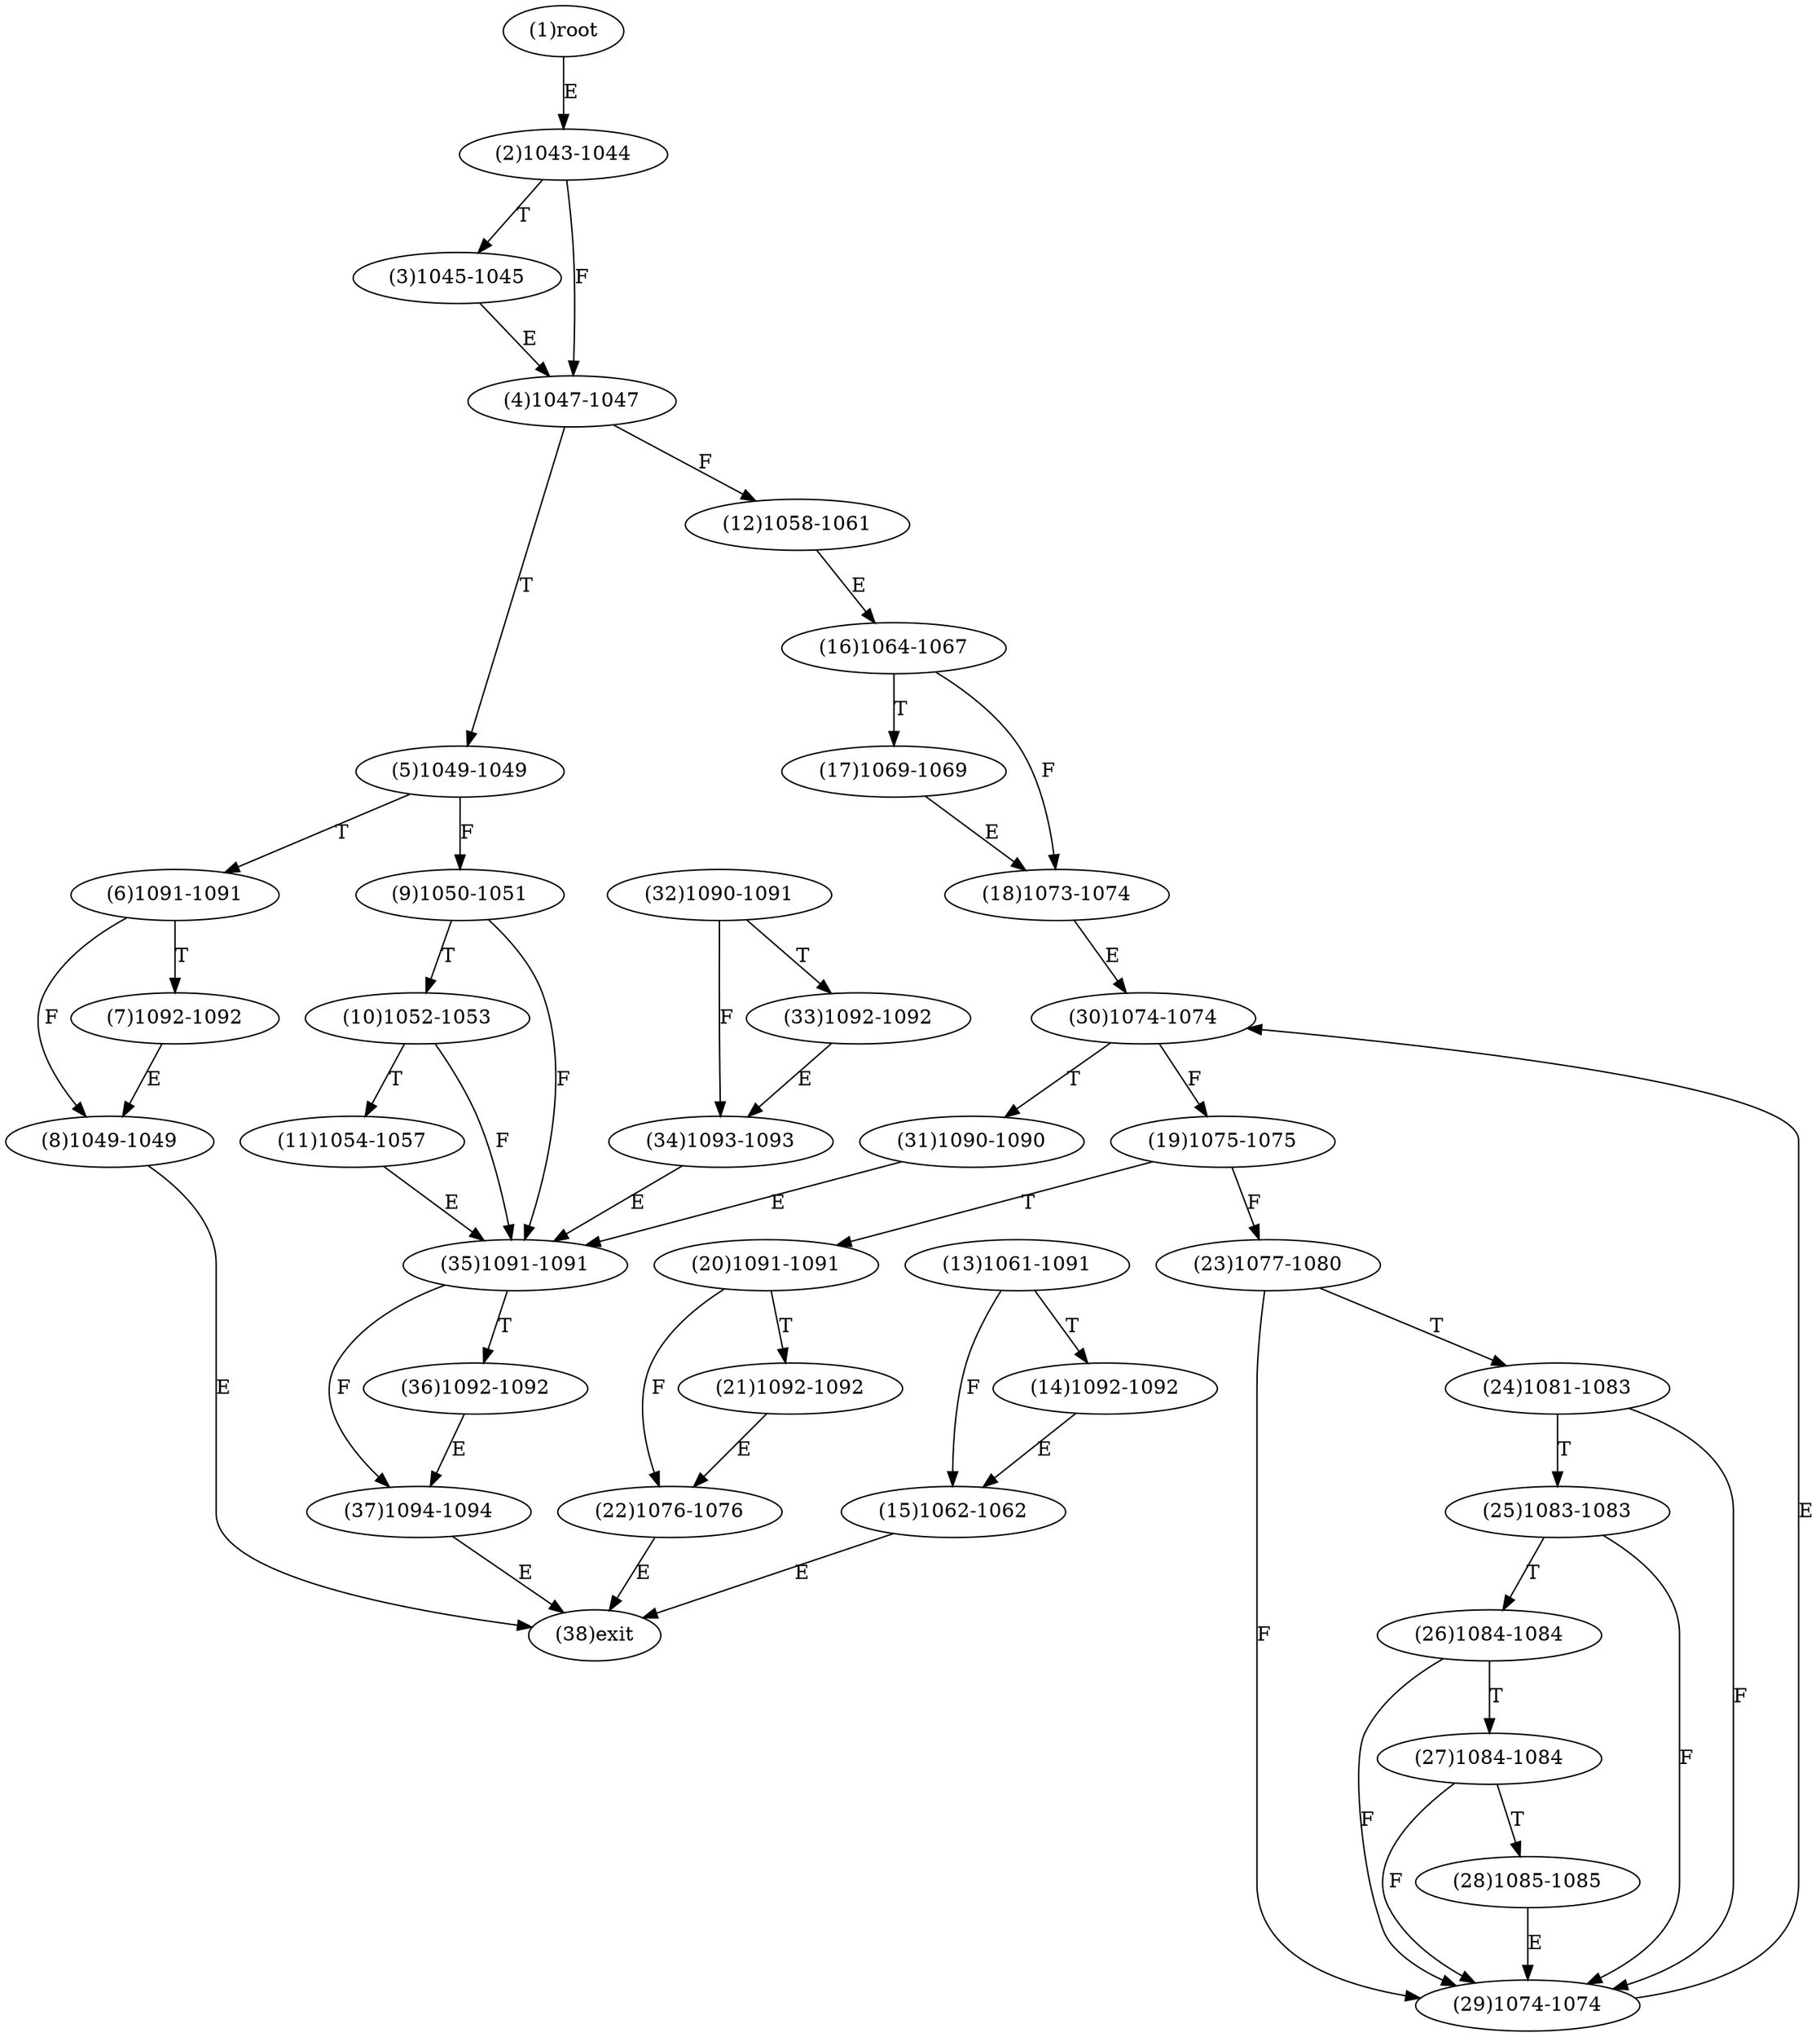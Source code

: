 digraph "" { 
1[ label="(1)root"];
2[ label="(2)1043-1044"];
3[ label="(3)1045-1045"];
4[ label="(4)1047-1047"];
5[ label="(5)1049-1049"];
6[ label="(6)1091-1091"];
7[ label="(7)1092-1092"];
8[ label="(8)1049-1049"];
9[ label="(9)1050-1051"];
10[ label="(10)1052-1053"];
11[ label="(11)1054-1057"];
12[ label="(12)1058-1061"];
13[ label="(13)1061-1091"];
14[ label="(14)1092-1092"];
15[ label="(15)1062-1062"];
17[ label="(17)1069-1069"];
16[ label="(16)1064-1067"];
19[ label="(19)1075-1075"];
18[ label="(18)1073-1074"];
21[ label="(21)1092-1092"];
20[ label="(20)1091-1091"];
23[ label="(23)1077-1080"];
22[ label="(22)1076-1076"];
25[ label="(25)1083-1083"];
24[ label="(24)1081-1083"];
27[ label="(27)1084-1084"];
26[ label="(26)1084-1084"];
29[ label="(29)1074-1074"];
28[ label="(28)1085-1085"];
31[ label="(31)1090-1090"];
30[ label="(30)1074-1074"];
34[ label="(34)1093-1093"];
35[ label="(35)1091-1091"];
32[ label="(32)1090-1091"];
33[ label="(33)1092-1092"];
38[ label="(38)exit"];
36[ label="(36)1092-1092"];
37[ label="(37)1094-1094"];
1->2[ label="E"];
2->4[ label="F"];
2->3[ label="T"];
3->4[ label="E"];
4->12[ label="F"];
4->5[ label="T"];
5->9[ label="F"];
5->6[ label="T"];
6->8[ label="F"];
6->7[ label="T"];
7->8[ label="E"];
8->38[ label="E"];
9->35[ label="F"];
9->10[ label="T"];
10->35[ label="F"];
10->11[ label="T"];
11->35[ label="E"];
12->16[ label="E"];
13->15[ label="F"];
13->14[ label="T"];
14->15[ label="E"];
15->38[ label="E"];
16->18[ label="F"];
16->17[ label="T"];
17->18[ label="E"];
18->30[ label="E"];
19->23[ label="F"];
19->20[ label="T"];
20->22[ label="F"];
20->21[ label="T"];
21->22[ label="E"];
22->38[ label="E"];
23->29[ label="F"];
23->24[ label="T"];
24->29[ label="F"];
24->25[ label="T"];
25->29[ label="F"];
25->26[ label="T"];
26->29[ label="F"];
26->27[ label="T"];
27->29[ label="F"];
27->28[ label="T"];
28->29[ label="E"];
29->30[ label="E"];
30->19[ label="F"];
30->31[ label="T"];
31->35[ label="E"];
32->34[ label="F"];
32->33[ label="T"];
33->34[ label="E"];
34->35[ label="E"];
35->37[ label="F"];
35->36[ label="T"];
36->37[ label="E"];
37->38[ label="E"];
}